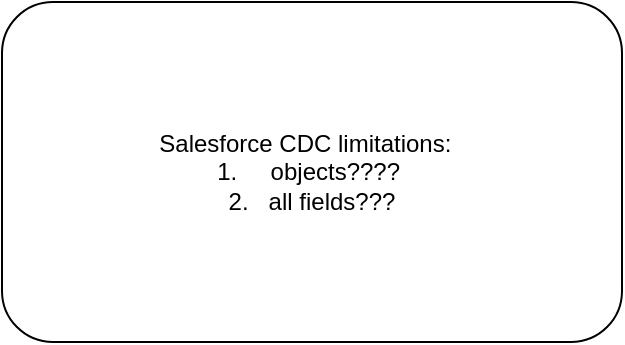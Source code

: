 <mxfile version="24.7.5">
  <diagram name="Page-1" id="C5OX-EKHrd3WyH3kmnUe">
    <mxGraphModel dx="1674" dy="738" grid="1" gridSize="10" guides="1" tooltips="1" connect="1" arrows="1" fold="1" page="1" pageScale="1" pageWidth="850" pageHeight="1100" math="0" shadow="0">
      <root>
        <mxCell id="0" />
        <mxCell id="1" parent="0" />
        <mxCell id="b-qk2ZxCCpkq9FJ71Gv3-1" value="Salesforce CDC limitations:&amp;nbsp;&amp;nbsp;&lt;br&gt;1.&amp;nbsp; &amp;nbsp; &amp;nbsp;objects????&amp;nbsp;&lt;br&gt;2.&amp;nbsp; &amp;nbsp;all fields???" style="rounded=1;whiteSpace=wrap;html=1;" vertex="1" parent="1">
          <mxGeometry x="80" y="80" width="310" height="170" as="geometry" />
        </mxCell>
      </root>
    </mxGraphModel>
  </diagram>
</mxfile>
